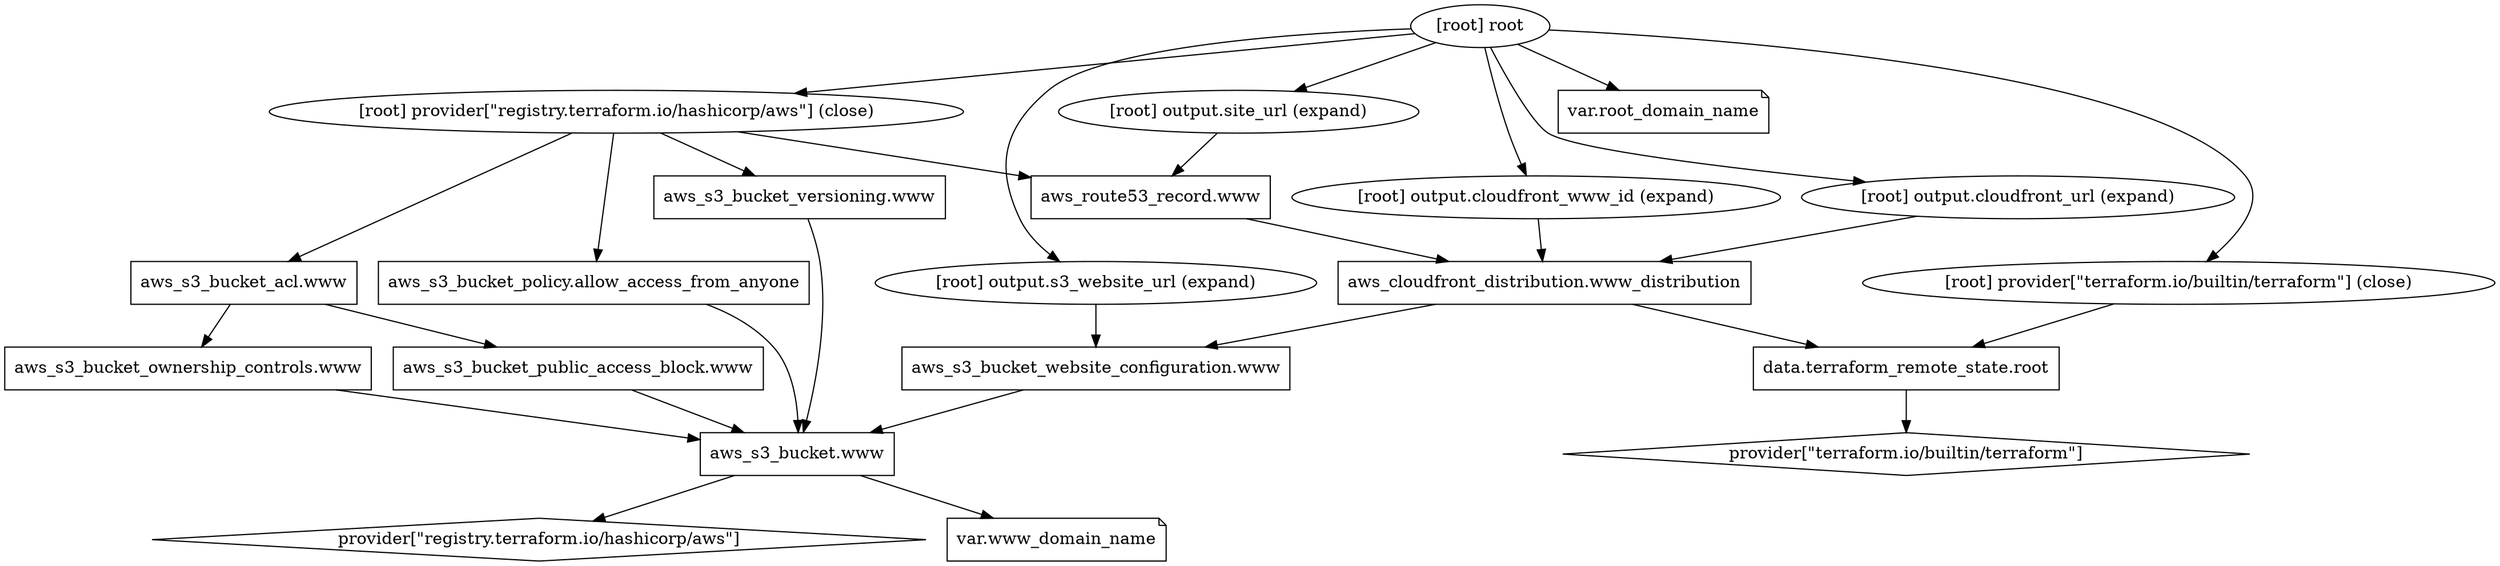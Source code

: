 digraph {
	compound = "true"
	newrank = "true"
	subgraph "root" {
		"[root] aws_cloudfront_distribution.www_distribution (expand)" [label = "aws_cloudfront_distribution.www_distribution", shape = "box"]
		"[root] aws_route53_record.www (expand)" [label = "aws_route53_record.www", shape = "box"]
		"[root] aws_s3_bucket.www (expand)" [label = "aws_s3_bucket.www", shape = "box"]
		"[root] aws_s3_bucket_acl.www (expand)" [label = "aws_s3_bucket_acl.www", shape = "box"]
		"[root] aws_s3_bucket_ownership_controls.www (expand)" [label = "aws_s3_bucket_ownership_controls.www", shape = "box"]
		"[root] aws_s3_bucket_policy.allow_access_from_anyone (expand)" [label = "aws_s3_bucket_policy.allow_access_from_anyone", shape = "box"]
		"[root] aws_s3_bucket_public_access_block.www (expand)" [label = "aws_s3_bucket_public_access_block.www", shape = "box"]
		"[root] aws_s3_bucket_versioning.www (expand)" [label = "aws_s3_bucket_versioning.www", shape = "box"]
		"[root] aws_s3_bucket_website_configuration.www (expand)" [label = "aws_s3_bucket_website_configuration.www", shape = "box"]
		"[root] data.terraform_remote_state.root (expand)" [label = "data.terraform_remote_state.root", shape = "box"]
		"[root] provider[\"registry.terraform.io/hashicorp/aws\"]" [label = "provider[\"registry.terraform.io/hashicorp/aws\"]", shape = "diamond"]
		"[root] provider[\"terraform.io/builtin/terraform\"]" [label = "provider[\"terraform.io/builtin/terraform\"]", shape = "diamond"]
		"[root] var.root_domain_name" [label = "var.root_domain_name", shape = "note"]
		"[root] var.www_domain_name" [label = "var.www_domain_name", shape = "note"]
		"[root] aws_cloudfront_distribution.www_distribution (expand)" -> "[root] aws_s3_bucket_website_configuration.www (expand)"
		"[root] aws_cloudfront_distribution.www_distribution (expand)" -> "[root] data.terraform_remote_state.root (expand)"
		"[root] aws_route53_record.www (expand)" -> "[root] aws_cloudfront_distribution.www_distribution (expand)"
		"[root] aws_s3_bucket.www (expand)" -> "[root] provider[\"registry.terraform.io/hashicorp/aws\"]"
		"[root] aws_s3_bucket.www (expand)" -> "[root] var.www_domain_name"
		"[root] aws_s3_bucket_acl.www (expand)" -> "[root] aws_s3_bucket_ownership_controls.www (expand)"
		"[root] aws_s3_bucket_acl.www (expand)" -> "[root] aws_s3_bucket_public_access_block.www (expand)"
		"[root] aws_s3_bucket_ownership_controls.www (expand)" -> "[root] aws_s3_bucket.www (expand)"
		"[root] aws_s3_bucket_policy.allow_access_from_anyone (expand)" -> "[root] aws_s3_bucket.www (expand)"
		"[root] aws_s3_bucket_public_access_block.www (expand)" -> "[root] aws_s3_bucket.www (expand)"
		"[root] aws_s3_bucket_versioning.www (expand)" -> "[root] aws_s3_bucket.www (expand)"
		"[root] aws_s3_bucket_website_configuration.www (expand)" -> "[root] aws_s3_bucket.www (expand)"
		"[root] data.terraform_remote_state.root (expand)" -> "[root] provider[\"terraform.io/builtin/terraform\"]"
		"[root] output.cloudfront_url (expand)" -> "[root] aws_cloudfront_distribution.www_distribution (expand)"
		"[root] output.cloudfront_www_id (expand)" -> "[root] aws_cloudfront_distribution.www_distribution (expand)"
		"[root] output.s3_website_url (expand)" -> "[root] aws_s3_bucket_website_configuration.www (expand)"
		"[root] output.site_url (expand)" -> "[root] aws_route53_record.www (expand)"
		"[root] provider[\"registry.terraform.io/hashicorp/aws\"] (close)" -> "[root] aws_route53_record.www (expand)"
		"[root] provider[\"registry.terraform.io/hashicorp/aws\"] (close)" -> "[root] aws_s3_bucket_acl.www (expand)"
		"[root] provider[\"registry.terraform.io/hashicorp/aws\"] (close)" -> "[root] aws_s3_bucket_policy.allow_access_from_anyone (expand)"
		"[root] provider[\"registry.terraform.io/hashicorp/aws\"] (close)" -> "[root] aws_s3_bucket_versioning.www (expand)"
		"[root] provider[\"terraform.io/builtin/terraform\"] (close)" -> "[root] data.terraform_remote_state.root (expand)"
		"[root] root" -> "[root] output.cloudfront_url (expand)"
		"[root] root" -> "[root] output.cloudfront_www_id (expand)"
		"[root] root" -> "[root] output.s3_website_url (expand)"
		"[root] root" -> "[root] output.site_url (expand)"
		"[root] root" -> "[root] provider[\"registry.terraform.io/hashicorp/aws\"] (close)"
		"[root] root" -> "[root] provider[\"terraform.io/builtin/terraform\"] (close)"
		"[root] root" -> "[root] var.root_domain_name"
	}
}

